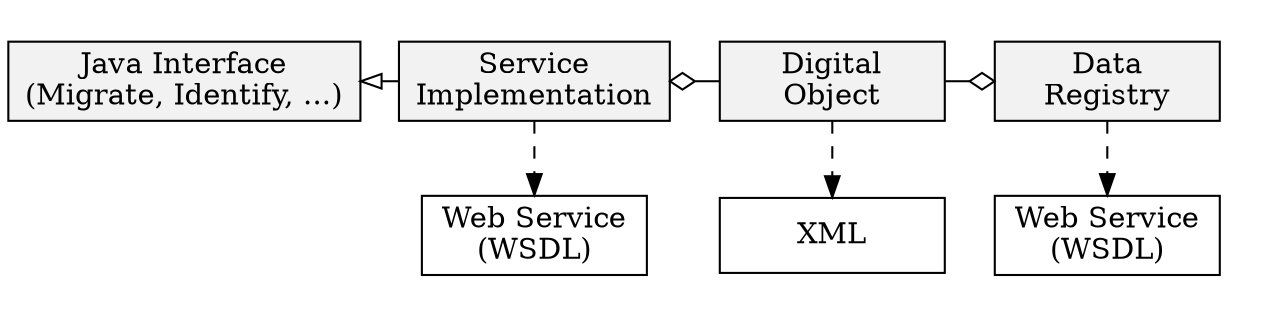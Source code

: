 /* Planets Digital Object Java (top) and Interoperability (bottom) API */
digraph if_digital_objects {

    node[shape=box width=1.5 style=filled fillcolor="gray95"]
    //verbs[label="Preservation Verb\n(migrate, identify, ...)" fillcolor=white]
    interfaces[label="Java Interface\n(Migrate, Identify, ...)"]
    services[label="Service\nImplementation"]
    sd[label="Digital\nObject"]
    sreg[label="Data\nRegistry"]
    xml[label="XML" fillcolor=white]
    swsdl[label="Web Service\n(WSDL)" fillcolor=white]
    rwsdl[label="Web Service\n(WSDL)" fillcolor=white]
    
   // interfaces -> verbs[dir=back]
    interfaces -> services [dir=back arrowhead=none arrowtail=empty constraint=false]
    sd -> services [arrowhead=odiamond constraint=false]
    sd -> sreg [arrowhead=odiamond constraint=false]
    
    subgraph cluster_1{
        style=invis
        label=""
        services->swsdl[style=dashed]
    }
    
    subgraph cluster_2{
        style=invis
        label=""
        sd->xml[style=dashed]
    }
    
    subgraph cluster_3{
        style=invis 
        label=""
        sreg->rwsdl[style=dashed]
    }
    
}